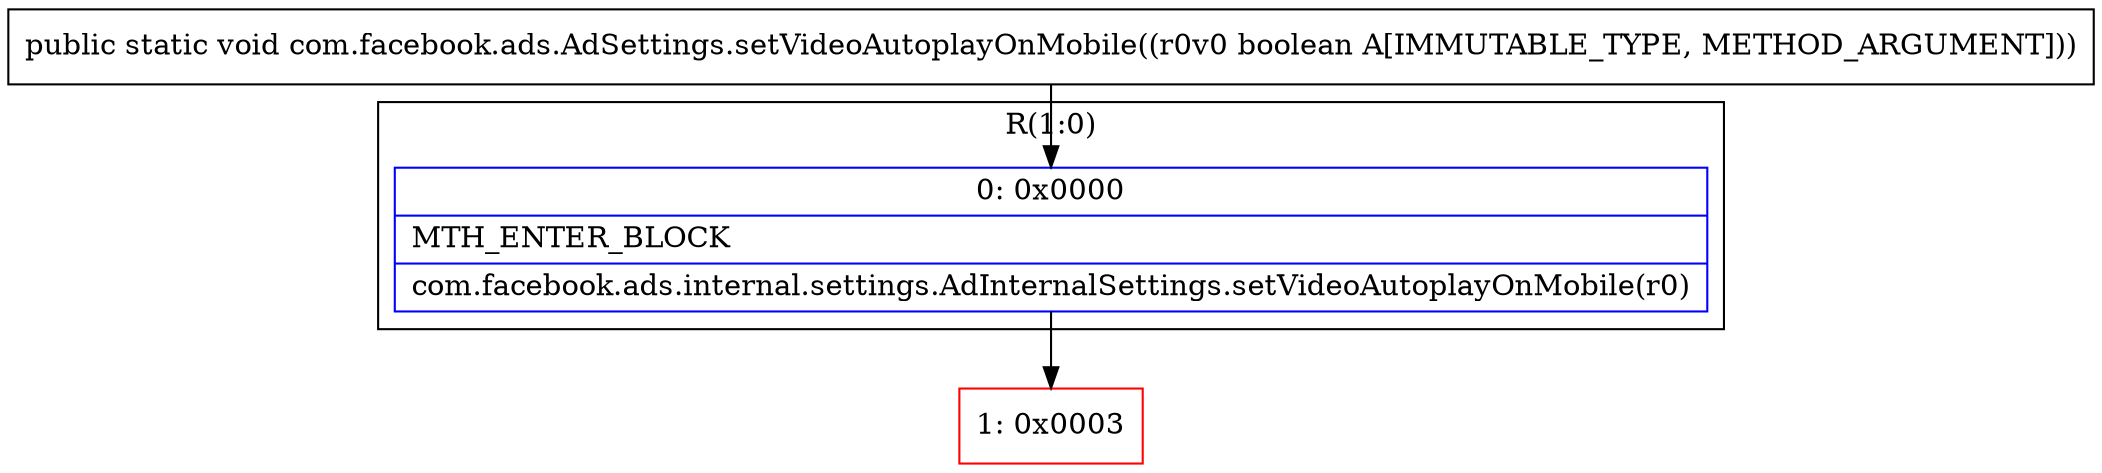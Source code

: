 digraph "CFG forcom.facebook.ads.AdSettings.setVideoAutoplayOnMobile(Z)V" {
subgraph cluster_Region_145983553 {
label = "R(1:0)";
node [shape=record,color=blue];
Node_0 [shape=record,label="{0\:\ 0x0000|MTH_ENTER_BLOCK\l|com.facebook.ads.internal.settings.AdInternalSettings.setVideoAutoplayOnMobile(r0)\l}"];
}
Node_1 [shape=record,color=red,label="{1\:\ 0x0003}"];
MethodNode[shape=record,label="{public static void com.facebook.ads.AdSettings.setVideoAutoplayOnMobile((r0v0 boolean A[IMMUTABLE_TYPE, METHOD_ARGUMENT])) }"];
MethodNode -> Node_0;
Node_0 -> Node_1;
}

